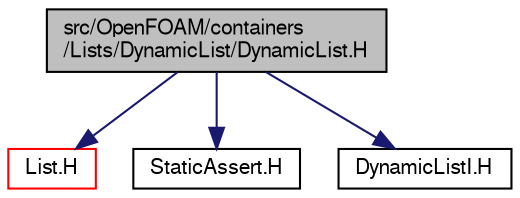 digraph "src/OpenFOAM/containers/Lists/DynamicList/DynamicList.H"
{
  bgcolor="transparent";
  edge [fontname="FreeSans",fontsize="10",labelfontname="FreeSans",labelfontsize="10"];
  node [fontname="FreeSans",fontsize="10",shape=record];
  Node0 [label="src/OpenFOAM/containers\l/Lists/DynamicList/DynamicList.H",height=0.2,width=0.4,color="black", fillcolor="grey75", style="filled", fontcolor="black"];
  Node0 -> Node1 [color="midnightblue",fontsize="10",style="solid",fontname="FreeSans"];
  Node1 [label="List.H",height=0.2,width=0.4,color="red",URL="$a08666.html"];
  Node0 -> Node48 [color="midnightblue",fontsize="10",style="solid",fontname="FreeSans"];
  Node48 [label="StaticAssert.H",height=0.2,width=0.4,color="black",URL="$a08939.html"];
  Node0 -> Node49 [color="midnightblue",fontsize="10",style="solid",fontname="FreeSans"];
  Node49 [label="DynamicListI.H",height=0.2,width=0.4,color="black",URL="$a08636.html"];
}
